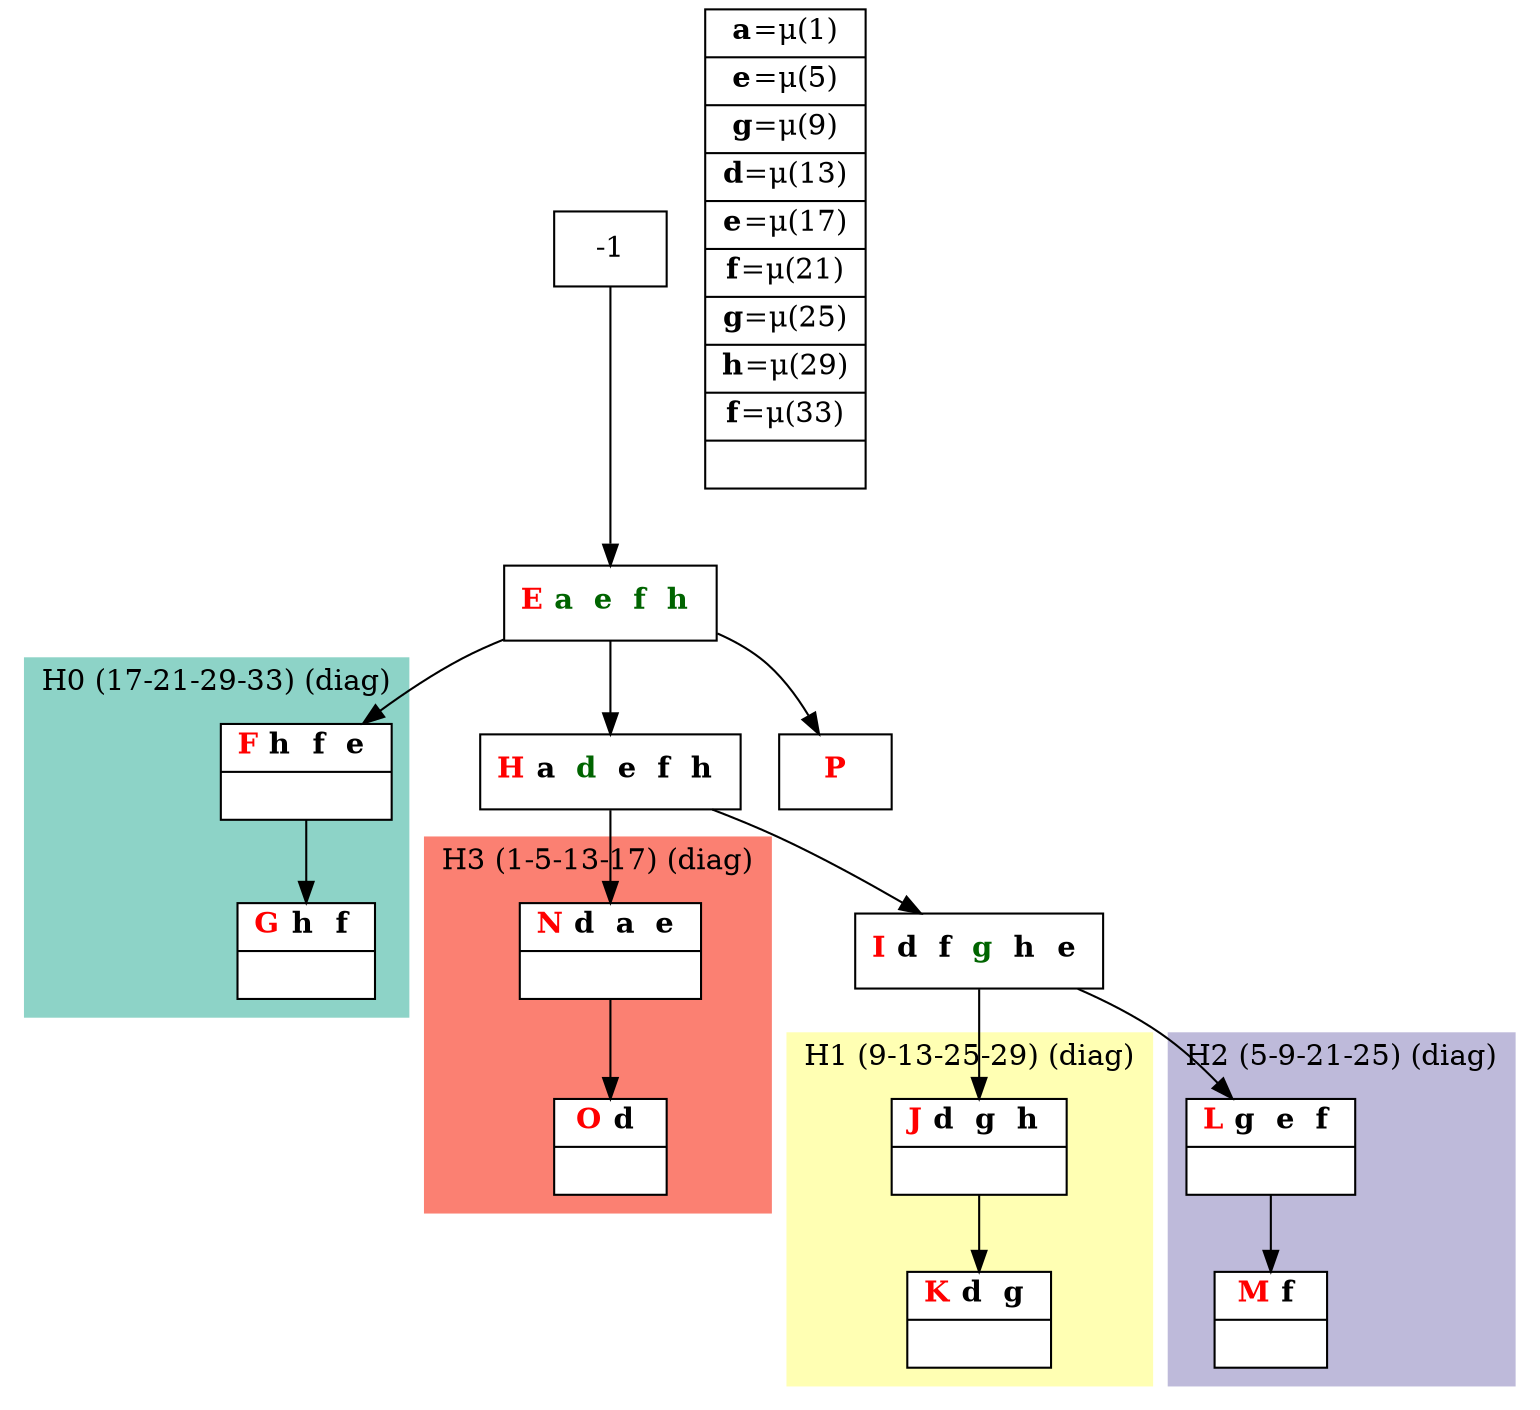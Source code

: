 digraph G {
    node [shape=box];
    subgraph cluster0 {
        node [style=filled,fillcolor=white];
        labeljust="l";
        style=filled;
        color="#8DD3C7";
        H0_0 -> H0_5;
        label="H0 (17-21-29-33) (diag)";
    }
    subgraph cluster1 {
        node [style=filled,fillcolor=white];
        labeljust="l";
        style=filled;
        color="#FFFFB3";
        H1_0 -> H1_5;
        label="H1 (9-13-25-29) (diag)";
    }
    subgraph cluster2 {
        node [style=filled,fillcolor=white];
        labeljust="l";
        style=filled;
        color="#BEBADA";
        H2_0 -> H2_5;
        label="H2 (5-9-21-25) (diag)";
    }
    subgraph cluster3 {
        node [style=filled,fillcolor=white];
        labeljust="l";
        style=filled;
        color="#FB8072";
        H3_0 -> H3_5;
        label="H3 (1-5-13-17) (diag)";
    }
     1 [shape=record,label= <{  <FONT COLOR="RED"><b>E</b></FONT> <b><FONT COLOR="DARKGREEN">a </FONT></b> <b><FONT COLOR="DARKGREEN">e </FONT></b> <b><FONT COLOR="DARKGREEN">f </FONT></b> <b><FONT COLOR="DARKGREEN">h </FONT></b>}> ];
     -1  ->  1;
     H0_0 [shape=record,label= <{  <FONT COLOR="RED"><b>F</b></FONT> <b>h </b> <b>f </b> <b>e </b>| }> ];
     1  ->  H0_0;
     H0_5 [shape=record,label= <{  <FONT COLOR="RED"><b>G</b></FONT> <b>h </b> <b>f </b>| }> ];
     3 [shape=record,label= <{  <FONT COLOR="RED"><b>H</b></FONT> <b>a </b> <b><FONT COLOR="DARKGREEN">d </FONT></b> <b>e </b> <b>f </b> <b>h </b>}> ];
     1  ->  3;
     6 [shape=record,label= <{  <FONT COLOR="RED"><b>I</b></FONT> <b>d </b> <b>f </b> <b><FONT COLOR="DARKGREEN">g </FONT></b> <b>h </b> <b>e </b>}> ];
     3  ->  6;
     H1_0 [shape=record,label= <{  <FONT COLOR="RED"><b>J</b></FONT> <b>d </b> <b>g </b> <b>h </b>| }> ];
     6  ->  H1_0;
     H1_5 [shape=record,label= <{  <FONT COLOR="RED"><b>K</b></FONT> <b>d </b> <b>g </b>| }> ];
     H2_0 [shape=record,label= <{  <FONT COLOR="RED"><b>L</b></FONT> <b>g </b> <b>e </b> <b>f </b>| }> ];
     6  ->  H2_0;
     H2_5 [shape=record,label= <{  <FONT COLOR="RED"><b>M</b></FONT> <b>f </b>| }> ];
     H3_0 [shape=record,label= <{  <FONT COLOR="RED"><b>N</b></FONT> <b>d </b> <b>a </b> <b>e </b>| }> ];
     3  ->  H3_0;
     H3_5 [shape=record,label= <{  <FONT COLOR="RED"><b>O</b></FONT> <b>d </b>| }> ];
     _1 [shape=record,label= <{  <FONT COLOR="RED"><b>P</b></FONT>}> ];
     1  ->  _1;
    labels [shape=record,label= <{<b>a</b>=&#956;(1) | <b>e</b>=&#956;(5) | <b>g</b>=&#956;(9) | <b>d</b>=&#956;(13) | <b>e</b>=&#956;(17) | <b>f</b>=&#956;(21) | <b>g</b>=&#956;(25) | <b>h</b>=&#956;(29) | <b>f</b>=&#956;(33) | }> ];
}
